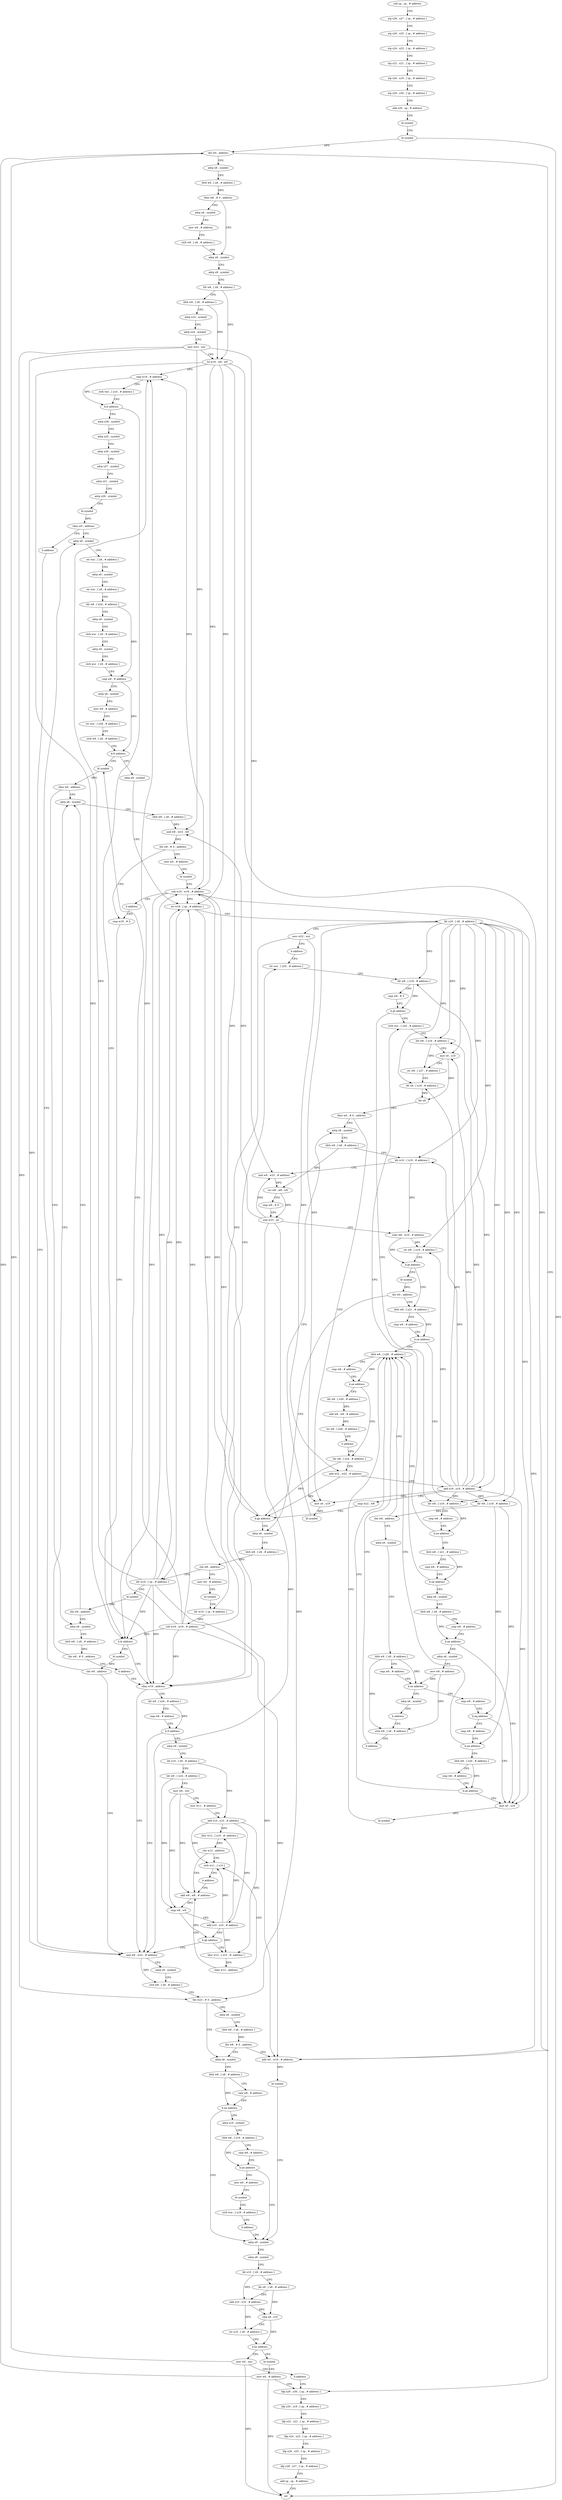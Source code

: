 digraph "func" {
"4208208" [label = "sub sp , sp , # address" ]
"4208212" [label = "stp x28 , x27 , [ sp , # address ]" ]
"4208216" [label = "stp x26 , x25 , [ sp , # address ]" ]
"4208220" [label = "stp x24 , x23 , [ sp , # address ]" ]
"4208224" [label = "stp x22 , x21 , [ sp , # address ]" ]
"4208228" [label = "stp x20 , x19 , [ sp , # address ]" ]
"4208232" [label = "stp x29 , x30 , [ sp , # address ]" ]
"4208236" [label = "add x29 , sp , # address" ]
"4208240" [label = "bl symbol" ]
"4208244" [label = "bl symbol" ]
"4208248" [label = "cbz w0 , address" ]
"4209044" [label = "ldp x29 , x30 , [ sp , # address ]" ]
"4208252" [label = "adrp x8 , symbol" ]
"4209048" [label = "ldp x20 , x19 , [ sp , # address ]" ]
"4209052" [label = "ldp x22 , x21 , [ sp , # address ]" ]
"4209056" [label = "ldp x24 , x23 , [ sp , # address ]" ]
"4209060" [label = "ldp x26 , x25 , [ sp , # address ]" ]
"4209064" [label = "ldp x28 , x27 , [ sp , # address ]" ]
"4209068" [label = "add sp , sp , # address" ]
"4209072" [label = "ret" ]
"4208256" [label = "ldrb w8 , [ x8 , # address ]" ]
"4208260" [label = "tbnz w8 , # 0 , address" ]
"4208276" [label = "adrp x8 , symbol" ]
"4208264" [label = "adrp x8 , symbol" ]
"4208280" [label = "adrp x9 , symbol" ]
"4208284" [label = "ldr w8 , [ x8 , # address ]" ]
"4208288" [label = "ldrb w9 , [ x9 , # address ]" ]
"4208292" [label = "adrp x10 , symbol" ]
"4208296" [label = "adrp x24 , symbol" ]
"4208300" [label = "mov w23 , wzr" ]
"4208304" [label = "lsl w19 , w8 , w9" ]
"4208308" [label = "cmp w19 , # address" ]
"4208312" [label = "strb wzr , [ x10 , # address ]" ]
"4208316" [label = "b.lt address" ]
"4208832" [label = "cbnz w19 , address" ]
"4208320" [label = "adrp x28 , symbol" ]
"4208268" [label = "mov w9 , # address" ]
"4208272" [label = "strb w9 , [ x8 , # address ]" ]
"4208912" [label = "and w8 , w23 , # address" ]
"4208836" [label = "ldr w8 , [ x24 , # address ]" ]
"4208324" [label = "adrp x25 , symbol" ]
"4208328" [label = "adrp x20 , symbol" ]
"4208332" [label = "adrp x27 , symbol" ]
"4208336" [label = "adrp x21 , symbol" ]
"4208340" [label = "adrp x26 , symbol" ]
"4208344" [label = "bl symbol" ]
"4208348" [label = "cbnz w0 , address" ]
"4208372" [label = "adrp x8 , symbol" ]
"4208352" [label = "b address" ]
"4208916" [label = "adrp x9 , symbol" ]
"4208920" [label = "strb w8 , [ x9 , # address ]" ]
"4208924" [label = "tbz w23 , # 0 , address" ]
"4208940" [label = "adrp x8 , symbol" ]
"4208928" [label = "adrp x8 , symbol" ]
"4208840" [label = "cmp w8 , # address" ]
"4208844" [label = "b.lt address" ]
"4208848" [label = "adrp x9 , symbol" ]
"4208376" [label = "str wzr , [ x8 , # address ]" ]
"4208380" [label = "adrp x8 , symbol" ]
"4208384" [label = "str wzr , [ x8 , # address ]" ]
"4208388" [label = "ldr w8 , [ x24 , # address ]" ]
"4208392" [label = "adrp x9 , symbol" ]
"4208396" [label = "strb wzr , [ x9 , # address ]" ]
"4208400" [label = "adrp x9 , symbol" ]
"4208404" [label = "strb wzr , [ x9 , # address ]" ]
"4208408" [label = "cmp w8 , # address" ]
"4208412" [label = "adrp x8 , symbol" ]
"4208416" [label = "mov w9 , # address" ]
"4208420" [label = "str wzr , [ x28 , # address ]" ]
"4208424" [label = "strb w9 , [ x8 , # address ]" ]
"4208428" [label = "b.lt address" ]
"4208764" [label = "bl symbol" ]
"4208432" [label = "adrp x8 , symbol" ]
"4208944" [label = "ldrb w8 , [ x8 , # address ]" ]
"4208948" [label = "cmp w8 , # address" ]
"4208952" [label = "b.ne address" ]
"4208996" [label = "adrp x9 , symbol" ]
"4208956" [label = "adrp x19 , symbol" ]
"4208932" [label = "ldrb w8 , [ x8 , # address ]" ]
"4208936" [label = "tbz w8 , # 0 , address" ]
"4208988" [label = "add w0 , w19 , # address" ]
"4208852" [label = "ldr x10 , [ x9 , # address ]" ]
"4208856" [label = "ldr w9 , [ x24 , # address ]" ]
"4208860" [label = "mov w8 , wzr" ]
"4208864" [label = "mov w11 , # address" ]
"4208868" [label = "add x10 , x10 , # address" ]
"4208872" [label = "ldur w12 , [ x10 , #- address ]" ]
"4208876" [label = "cbz w12 , address" ]
"4208904" [label = "strb w11 , [ x10 ]" ]
"4208880" [label = "add w8 , w8 , # address" ]
"4208768" [label = "cbnz w0 , address" ]
"4208800" [label = "adrp x8 , symbol" ]
"4208772" [label = "adrp x8 , symbol" ]
"4208436" [label = "str w19 , [ sp , # address ]" ]
"4208440" [label = "ldr x19 , [ x8 , # address ]" ]
"4208444" [label = "mov w22 , wzr" ]
"4208448" [label = "b address" ]
"4208472" [label = "str wzr , [ x25 , # address ]" ]
"4209000" [label = "adrp x8 , symbol" ]
"4209004" [label = "ldr x10 , [ x9 , # address ]" ]
"4209008" [label = "ldr x8 , [ x8 , # address ]" ]
"4209012" [label = "add x10 , x10 , # address" ]
"4209016" [label = "cmp x8 , x10" ]
"4209020" [label = "str x10 , [ x9 , # address ]" ]
"4209024" [label = "b.hs address" ]
"4209036" [label = "bl symbol" ]
"4209028" [label = "mov w0 , wzr" ]
"4208960" [label = "ldrb w8 , [ x19 , # address ]" ]
"4208964" [label = "cmp w8 , # address" ]
"4208968" [label = "b.ne address" ]
"4208972" [label = "mov w0 , # address" ]
"4208992" [label = "bl symbol" ]
"4208908" [label = "b address" ]
"4208884" [label = "cmp w8 , w9" ]
"4208888" [label = "add x10 , x10 , # address" ]
"4208892" [label = "b.ge address" ]
"4208896" [label = "ldur w12 , [ x10 , #- address ]" ]
"4208804" [label = "ldrb w8 , [ x8 , # address ]" ]
"4208808" [label = "and w8 , w23 , w8" ]
"4208812" [label = "tbz w8 , # 0 , address" ]
"4208356" [label = "cmp w19 , # 0" ]
"4208816" [label = "mov w0 , # address" ]
"4208776" [label = "ldrb w8 , [ x8 , # address ]" ]
"4208780" [label = "tbz w8 , # 0 , address" ]
"4208784" [label = "b address" ]
"4208476" [label = "ldr w8 , [ x19 , # address ]" ]
"4208480" [label = "cmp w8 , # 0" ]
"4208484" [label = "b.gt address" ]
"4208500" [label = "strb wzr , [ x20 , # address ]" ]
"4208488" [label = "ldr w8 , [ x19 , # address ]" ]
"4209040" [label = "mov w0 , # address" ]
"4209032" [label = "b address" ]
"4208976" [label = "bl symbol" ]
"4208980" [label = "strb wzr , [ x19 , # address ]" ]
"4208984" [label = "b address" ]
"4208900" [label = "cbnz w12 , address" ]
"4208360" [label = "b.le address" ]
"4208364" [label = "bl symbol" ]
"4208820" [label = "bl symbol" ]
"4208824" [label = "sub w19 , w19 , # address" ]
"4208828" [label = "b address" ]
"4208504" [label = "ldr w8 , [ x19 , # address ]" ]
"4208508" [label = "mov x0 , x19" ]
"4208512" [label = "str w8 , [ x27 , # address ]" ]
"4208516" [label = "ldr x8 , [ x19 , # address ]" ]
"4208520" [label = "blr x8" ]
"4208524" [label = "tbnz w0 , # 0 , address" ]
"4208536" [label = "adrp x8 , symbol" ]
"4208528" [label = "mov x0 , x19" ]
"4208492" [label = "cmp w8 , # address" ]
"4208496" [label = "b.ne address" ]
"4208628" [label = "ldrb w8 , [ x21 , # address ]" ]
"4208368" [label = "cbz w0 , address" ]
"4208540" [label = "ldrb w8 , [ x8 , # address ]" ]
"4208544" [label = "ldr w10 , [ x19 , # address ]" ]
"4208548" [label = "and w9 , w23 , # address" ]
"4208552" [label = "orr w8 , w8 , w9" ]
"4208556" [label = "cmp w8 , # 0" ]
"4208560" [label = "cset w23 , ne" ]
"4208564" [label = "subs w8 , w10 , # address" ]
"4208568" [label = "str w8 , [ x19 , # address ]" ]
"4208572" [label = "b.gt address" ]
"4208584" [label = "ldrb w8 , [ x21 , # address ]" ]
"4208576" [label = "bl symbol" ]
"4208532" [label = "bl symbol" ]
"4208632" [label = "cmp w8 , # address" ]
"4208636" [label = "b.ne address" ]
"4208708" [label = "ldrb w8 , [ x26 , # address ]" ]
"4208640" [label = "adrp x8 , symbol" ]
"4208588" [label = "cmp w8 , # address" ]
"4208592" [label = "b.ne address" ]
"4208596" [label = "ldr w8 , [ x19 , # address ]" ]
"4208580" [label = "cbz w0 , address" ]
"4208736" [label = "adrp x8 , symbol" ]
"4208712" [label = "cmp w8 , # address" ]
"4208716" [label = "b.ne address" ]
"4208452" [label = "ldr w8 , [ x24 , # address ]" ]
"4208720" [label = "ldr w8 , [ x28 , # address ]" ]
"4208644" [label = "ldrb w8 , [ x8 , # address ]" ]
"4208648" [label = "cmp w8 , # address" ]
"4208652" [label = "b.ne address" ]
"4208700" [label = "mov x0 , x19" ]
"4208656" [label = "adrp x8 , symbol" ]
"4208600" [label = "cbz w8 , address" ]
"4208604" [label = "adrp x9 , symbol" ]
"4208740" [label = "ldrb w8 , [ x8 , # address ]" ]
"4208744" [label = "cbz w8 , address" ]
"4208788" [label = "ldr w19 , [ sp , # address ]" ]
"4208748" [label = "mov w0 , # address" ]
"4208456" [label = "add w22 , w22 , # address" ]
"4208460" [label = "add x19 , x19 , # address" ]
"4208464" [label = "cmp w22 , w8" ]
"4208468" [label = "b.ge address" ]
"4208724" [label = "add w8 , w8 , # address" ]
"4208728" [label = "str w8 , [ x28 , # address ]" ]
"4208732" [label = "b address" ]
"4208704" [label = "bl symbol" ]
"4208660" [label = "mov w9 , # address" ]
"4208664" [label = "strb w9 , [ x8 , # address ]" ]
"4208608" [label = "ldrb w9 , [ x9 , # address ]" ]
"4208612" [label = "cmp w9 , # address" ]
"4208616" [label = "b.ne address" ]
"4208672" [label = "cmp w8 , # address" ]
"4208620" [label = "adrp x8 , symbol" ]
"4208792" [label = "bl symbol" ]
"4208796" [label = "cbz w0 , address" ]
"4208752" [label = "bl symbol" ]
"4208756" [label = "ldr w19 , [ sp , # address ]" ]
"4208760" [label = "sub w19 , w19 , # address" ]
"4208676" [label = "b.eq address" ]
"4208680" [label = "cmp w8 , # address" ]
"4208624" [label = "b address" ]
"4208684" [label = "b.ne address" ]
"4208688" [label = "ldrb w8 , [ x20 , # address ]" ]
"4208668" [label = "b address" ]
"4208692" [label = "cmp w8 , # address" ]
"4208696" [label = "b.ne address" ]
"4208208" -> "4208212" [ label = "CFG" ]
"4208212" -> "4208216" [ label = "CFG" ]
"4208216" -> "4208220" [ label = "CFG" ]
"4208220" -> "4208224" [ label = "CFG" ]
"4208224" -> "4208228" [ label = "CFG" ]
"4208228" -> "4208232" [ label = "CFG" ]
"4208232" -> "4208236" [ label = "CFG" ]
"4208236" -> "4208240" [ label = "CFG" ]
"4208240" -> "4208244" [ label = "CFG" ]
"4208244" -> "4208248" [ label = "DFG" ]
"4208244" -> "4209072" [ label = "DFG" ]
"4208248" -> "4209044" [ label = "CFG" ]
"4208248" -> "4208252" [ label = "CFG" ]
"4209044" -> "4209048" [ label = "CFG" ]
"4208252" -> "4208256" [ label = "CFG" ]
"4209048" -> "4209052" [ label = "CFG" ]
"4209052" -> "4209056" [ label = "CFG" ]
"4209056" -> "4209060" [ label = "CFG" ]
"4209060" -> "4209064" [ label = "CFG" ]
"4209064" -> "4209068" [ label = "CFG" ]
"4209068" -> "4209072" [ label = "CFG" ]
"4208256" -> "4208260" [ label = "DFG" ]
"4208260" -> "4208276" [ label = "CFG" ]
"4208260" -> "4208264" [ label = "CFG" ]
"4208276" -> "4208280" [ label = "CFG" ]
"4208264" -> "4208268" [ label = "CFG" ]
"4208280" -> "4208284" [ label = "CFG" ]
"4208284" -> "4208288" [ label = "CFG" ]
"4208284" -> "4208304" [ label = "DFG" ]
"4208288" -> "4208292" [ label = "CFG" ]
"4208288" -> "4208304" [ label = "DFG" ]
"4208292" -> "4208296" [ label = "CFG" ]
"4208296" -> "4208300" [ label = "CFG" ]
"4208300" -> "4208304" [ label = "CFG" ]
"4208300" -> "4208912" [ label = "DFG" ]
"4208300" -> "4208924" [ label = "DFG" ]
"4208300" -> "4208808" [ label = "DFG" ]
"4208300" -> "4208548" [ label = "DFG" ]
"4208304" -> "4208308" [ label = "DFG" ]
"4208304" -> "4208832" [ label = "DFG" ]
"4208304" -> "4208436" [ label = "DFG" ]
"4208304" -> "4208988" [ label = "DFG" ]
"4208304" -> "4208360" [ label = "DFG" ]
"4208304" -> "4208824" [ label = "DFG" ]
"4208308" -> "4208312" [ label = "CFG" ]
"4208308" -> "4208316" [ label = "DFG" ]
"4208312" -> "4208316" [ label = "CFG" ]
"4208316" -> "4208832" [ label = "CFG" ]
"4208316" -> "4208320" [ label = "CFG" ]
"4208832" -> "4208912" [ label = "CFG" ]
"4208832" -> "4208836" [ label = "CFG" ]
"4208320" -> "4208324" [ label = "CFG" ]
"4208268" -> "4208272" [ label = "CFG" ]
"4208272" -> "4208276" [ label = "CFG" ]
"4208912" -> "4208916" [ label = "CFG" ]
"4208912" -> "4208920" [ label = "DFG" ]
"4208836" -> "4208840" [ label = "CFG" ]
"4208836" -> "4208844" [ label = "DFG" ]
"4208324" -> "4208328" [ label = "CFG" ]
"4208328" -> "4208332" [ label = "CFG" ]
"4208332" -> "4208336" [ label = "CFG" ]
"4208336" -> "4208340" [ label = "CFG" ]
"4208340" -> "4208344" [ label = "CFG" ]
"4208344" -> "4208348" [ label = "DFG" ]
"4208348" -> "4208372" [ label = "CFG" ]
"4208348" -> "4208352" [ label = "CFG" ]
"4208372" -> "4208376" [ label = "CFG" ]
"4208352" -> "4208912" [ label = "CFG" ]
"4208916" -> "4208920" [ label = "CFG" ]
"4208920" -> "4208924" [ label = "CFG" ]
"4208924" -> "4208940" [ label = "CFG" ]
"4208924" -> "4208928" [ label = "CFG" ]
"4208940" -> "4208944" [ label = "CFG" ]
"4208928" -> "4208932" [ label = "CFG" ]
"4208840" -> "4208844" [ label = "CFG" ]
"4208844" -> "4208912" [ label = "CFG" ]
"4208844" -> "4208848" [ label = "CFG" ]
"4208848" -> "4208852" [ label = "CFG" ]
"4208376" -> "4208380" [ label = "CFG" ]
"4208380" -> "4208384" [ label = "CFG" ]
"4208384" -> "4208388" [ label = "CFG" ]
"4208388" -> "4208392" [ label = "CFG" ]
"4208388" -> "4208408" [ label = "DFG" ]
"4208392" -> "4208396" [ label = "CFG" ]
"4208396" -> "4208400" [ label = "CFG" ]
"4208400" -> "4208404" [ label = "CFG" ]
"4208404" -> "4208408" [ label = "CFG" ]
"4208408" -> "4208412" [ label = "CFG" ]
"4208408" -> "4208428" [ label = "DFG" ]
"4208412" -> "4208416" [ label = "CFG" ]
"4208416" -> "4208420" [ label = "CFG" ]
"4208420" -> "4208424" [ label = "CFG" ]
"4208424" -> "4208428" [ label = "CFG" ]
"4208428" -> "4208764" [ label = "CFG" ]
"4208428" -> "4208432" [ label = "CFG" ]
"4208764" -> "4208768" [ label = "DFG" ]
"4208432" -> "4208436" [ label = "CFG" ]
"4208944" -> "4208948" [ label = "CFG" ]
"4208944" -> "4208952" [ label = "DFG" ]
"4208948" -> "4208952" [ label = "CFG" ]
"4208952" -> "4208996" [ label = "CFG" ]
"4208952" -> "4208956" [ label = "CFG" ]
"4208996" -> "4209000" [ label = "CFG" ]
"4208956" -> "4208960" [ label = "CFG" ]
"4208932" -> "4208936" [ label = "DFG" ]
"4208936" -> "4208988" [ label = "CFG" ]
"4208936" -> "4208940" [ label = "CFG" ]
"4208988" -> "4208992" [ label = "DFG" ]
"4208852" -> "4208856" [ label = "CFG" ]
"4208852" -> "4208868" [ label = "DFG" ]
"4208856" -> "4208860" [ label = "CFG" ]
"4208856" -> "4208884" [ label = "DFG" ]
"4208860" -> "4208864" [ label = "CFG" ]
"4208860" -> "4208880" [ label = "DFG" ]
"4208860" -> "4208884" [ label = "DFG" ]
"4208864" -> "4208868" [ label = "CFG" ]
"4208868" -> "4208872" [ label = "DFG" ]
"4208868" -> "4208904" [ label = "DFG" ]
"4208868" -> "4208888" [ label = "DFG" ]
"4208868" -> "4208896" [ label = "DFG" ]
"4208872" -> "4208876" [ label = "DFG" ]
"4208876" -> "4208904" [ label = "CFG" ]
"4208876" -> "4208880" [ label = "CFG" ]
"4208904" -> "4208908" [ label = "CFG" ]
"4208880" -> "4208884" [ label = "DFG" ]
"4208768" -> "4208800" [ label = "CFG" ]
"4208768" -> "4208772" [ label = "CFG" ]
"4208800" -> "4208804" [ label = "CFG" ]
"4208772" -> "4208776" [ label = "CFG" ]
"4208436" -> "4208440" [ label = "CFG" ]
"4208436" -> "4208788" [ label = "DFG" ]
"4208436" -> "4208756" [ label = "DFG" ]
"4208440" -> "4208444" [ label = "CFG" ]
"4208440" -> "4208476" [ label = "DFG" ]
"4208440" -> "4208504" [ label = "DFG" ]
"4208440" -> "4208508" [ label = "DFG" ]
"4208440" -> "4208516" [ label = "DFG" ]
"4208440" -> "4208488" [ label = "DFG" ]
"4208440" -> "4208544" [ label = "DFG" ]
"4208440" -> "4208528" [ label = "DFG" ]
"4208440" -> "4208568" [ label = "DFG" ]
"4208440" -> "4208460" [ label = "DFG" ]
"4208440" -> "4208700" [ label = "DFG" ]
"4208440" -> "4208596" [ label = "DFG" ]
"4208444" -> "4208448" [ label = "CFG" ]
"4208444" -> "4208456" [ label = "DFG" ]
"4208444" -> "4208468" [ label = "DFG" ]
"4208448" -> "4208472" [ label = "CFG" ]
"4208472" -> "4208476" [ label = "CFG" ]
"4209000" -> "4209004" [ label = "CFG" ]
"4209004" -> "4209008" [ label = "CFG" ]
"4209004" -> "4209012" [ label = "DFG" ]
"4209008" -> "4209012" [ label = "CFG" ]
"4209008" -> "4209016" [ label = "DFG" ]
"4209012" -> "4209016" [ label = "DFG" ]
"4209012" -> "4209020" [ label = "DFG" ]
"4209016" -> "4209020" [ label = "CFG" ]
"4209016" -> "4209024" [ label = "DFG" ]
"4209020" -> "4209024" [ label = "CFG" ]
"4209024" -> "4209036" [ label = "CFG" ]
"4209024" -> "4209028" [ label = "CFG" ]
"4209036" -> "4209040" [ label = "CFG" ]
"4209028" -> "4209032" [ label = "CFG" ]
"4209028" -> "4208248" [ label = "DFG" ]
"4209028" -> "4209072" [ label = "DFG" ]
"4208960" -> "4208964" [ label = "CFG" ]
"4208960" -> "4208968" [ label = "DFG" ]
"4208964" -> "4208968" [ label = "CFG" ]
"4208968" -> "4208996" [ label = "CFG" ]
"4208968" -> "4208972" [ label = "CFG" ]
"4208972" -> "4208976" [ label = "CFG" ]
"4208992" -> "4208996" [ label = "CFG" ]
"4208908" -> "4208880" [ label = "CFG" ]
"4208884" -> "4208888" [ label = "CFG" ]
"4208884" -> "4208892" [ label = "DFG" ]
"4208888" -> "4208892" [ label = "CFG" ]
"4208888" -> "4208872" [ label = "DFG" ]
"4208888" -> "4208904" [ label = "DFG" ]
"4208888" -> "4208896" [ label = "DFG" ]
"4208892" -> "4208912" [ label = "CFG" ]
"4208892" -> "4208896" [ label = "CFG" ]
"4208896" -> "4208900" [ label = "DFG" ]
"4208804" -> "4208808" [ label = "DFG" ]
"4208808" -> "4208812" [ label = "DFG" ]
"4208812" -> "4208356" [ label = "CFG" ]
"4208812" -> "4208816" [ label = "CFG" ]
"4208356" -> "4208360" [ label = "CFG" ]
"4208816" -> "4208820" [ label = "CFG" ]
"4208776" -> "4208780" [ label = "DFG" ]
"4208780" -> "4208800" [ label = "CFG" ]
"4208780" -> "4208784" [ label = "CFG" ]
"4208784" -> "4208832" [ label = "CFG" ]
"4208476" -> "4208480" [ label = "CFG" ]
"4208476" -> "4208484" [ label = "DFG" ]
"4208480" -> "4208484" [ label = "CFG" ]
"4208484" -> "4208500" [ label = "CFG" ]
"4208484" -> "4208488" [ label = "CFG" ]
"4208500" -> "4208504" [ label = "CFG" ]
"4208488" -> "4208492" [ label = "CFG" ]
"4208488" -> "4208496" [ label = "DFG" ]
"4209040" -> "4209044" [ label = "CFG" ]
"4209040" -> "4208248" [ label = "DFG" ]
"4209040" -> "4209072" [ label = "DFG" ]
"4209032" -> "4209044" [ label = "CFG" ]
"4208976" -> "4208980" [ label = "CFG" ]
"4208980" -> "4208984" [ label = "CFG" ]
"4208984" -> "4208996" [ label = "CFG" ]
"4208900" -> "4208880" [ label = "CFG" ]
"4208900" -> "4208904" [ label = "CFG" ]
"4208360" -> "4208832" [ label = "CFG" ]
"4208360" -> "4208364" [ label = "CFG" ]
"4208364" -> "4208368" [ label = "DFG" ]
"4208820" -> "4208824" [ label = "CFG" ]
"4208824" -> "4208828" [ label = "CFG" ]
"4208824" -> "4208308" [ label = "DFG" ]
"4208824" -> "4208832" [ label = "DFG" ]
"4208824" -> "4208436" [ label = "DFG" ]
"4208824" -> "4208988" [ label = "DFG" ]
"4208824" -> "4208360" [ label = "DFG" ]
"4208828" -> "4208356" [ label = "CFG" ]
"4208504" -> "4208508" [ label = "CFG" ]
"4208504" -> "4208512" [ label = "DFG" ]
"4208508" -> "4208512" [ label = "CFG" ]
"4208508" -> "4208520" [ label = "DFG" ]
"4208512" -> "4208516" [ label = "CFG" ]
"4208516" -> "4208520" [ label = "DFG" ]
"4208520" -> "4208524" [ label = "DFG" ]
"4208524" -> "4208536" [ label = "CFG" ]
"4208524" -> "4208528" [ label = "CFG" ]
"4208536" -> "4208540" [ label = "CFG" ]
"4208528" -> "4208532" [ label = "DFG" ]
"4208492" -> "4208496" [ label = "CFG" ]
"4208496" -> "4208628" [ label = "CFG" ]
"4208496" -> "4208500" [ label = "CFG" ]
"4208628" -> "4208632" [ label = "CFG" ]
"4208628" -> "4208636" [ label = "DFG" ]
"4208368" -> "4208912" [ label = "CFG" ]
"4208368" -> "4208372" [ label = "CFG" ]
"4208540" -> "4208544" [ label = "CFG" ]
"4208540" -> "4208552" [ label = "DFG" ]
"4208544" -> "4208548" [ label = "CFG" ]
"4208544" -> "4208564" [ label = "DFG" ]
"4208548" -> "4208552" [ label = "DFG" ]
"4208552" -> "4208556" [ label = "CFG" ]
"4208552" -> "4208560" [ label = "DFG" ]
"4208556" -> "4208560" [ label = "CFG" ]
"4208560" -> "4208564" [ label = "CFG" ]
"4208560" -> "4208912" [ label = "DFG" ]
"4208560" -> "4208924" [ label = "DFG" ]
"4208560" -> "4208548" [ label = "DFG" ]
"4208560" -> "4208808" [ label = "DFG" ]
"4208564" -> "4208568" [ label = "DFG" ]
"4208564" -> "4208572" [ label = "DFG" ]
"4208568" -> "4208572" [ label = "CFG" ]
"4208572" -> "4208584" [ label = "CFG" ]
"4208572" -> "4208576" [ label = "CFG" ]
"4208584" -> "4208588" [ label = "CFG" ]
"4208584" -> "4208592" [ label = "DFG" ]
"4208576" -> "4208580" [ label = "DFG" ]
"4208532" -> "4208536" [ label = "CFG" ]
"4208632" -> "4208636" [ label = "CFG" ]
"4208636" -> "4208708" [ label = "CFG" ]
"4208636" -> "4208640" [ label = "CFG" ]
"4208708" -> "4208712" [ label = "CFG" ]
"4208708" -> "4208716" [ label = "DFG" ]
"4208640" -> "4208644" [ label = "CFG" ]
"4208588" -> "4208592" [ label = "CFG" ]
"4208592" -> "4208708" [ label = "CFG" ]
"4208592" -> "4208596" [ label = "CFG" ]
"4208596" -> "4208600" [ label = "DFG" ]
"4208596" -> "4208676" [ label = "DFG" ]
"4208596" -> "4208684" [ label = "DFG" ]
"4208580" -> "4208736" [ label = "CFG" ]
"4208580" -> "4208584" [ label = "CFG" ]
"4208736" -> "4208740" [ label = "CFG" ]
"4208712" -> "4208716" [ label = "CFG" ]
"4208716" -> "4208452" [ label = "CFG" ]
"4208716" -> "4208720" [ label = "CFG" ]
"4208452" -> "4208456" [ label = "CFG" ]
"4208452" -> "4208468" [ label = "DFG" ]
"4208720" -> "4208724" [ label = "DFG" ]
"4208644" -> "4208648" [ label = "CFG" ]
"4208644" -> "4208652" [ label = "DFG" ]
"4208648" -> "4208652" [ label = "CFG" ]
"4208652" -> "4208700" [ label = "CFG" ]
"4208652" -> "4208656" [ label = "CFG" ]
"4208700" -> "4208704" [ label = "DFG" ]
"4208656" -> "4208660" [ label = "CFG" ]
"4208600" -> "4208708" [ label = "CFG" ]
"4208600" -> "4208604" [ label = "CFG" ]
"4208604" -> "4208608" [ label = "CFG" ]
"4208740" -> "4208744" [ label = "DFG" ]
"4208744" -> "4208788" [ label = "CFG" ]
"4208744" -> "4208748" [ label = "CFG" ]
"4208788" -> "4208792" [ label = "CFG" ]
"4208788" -> "4208308" [ label = "DFG" ]
"4208788" -> "4208832" [ label = "DFG" ]
"4208788" -> "4208436" [ label = "DFG" ]
"4208788" -> "4208988" [ label = "DFG" ]
"4208788" -> "4208360" [ label = "DFG" ]
"4208788" -> "4208824" [ label = "DFG" ]
"4208748" -> "4208752" [ label = "CFG" ]
"4208456" -> "4208460" [ label = "CFG" ]
"4208456" -> "4208468" [ label = "DFG" ]
"4208460" -> "4208464" [ label = "CFG" ]
"4208460" -> "4208476" [ label = "DFG" ]
"4208460" -> "4208504" [ label = "DFG" ]
"4208460" -> "4208508" [ label = "DFG" ]
"4208460" -> "4208516" [ label = "DFG" ]
"4208460" -> "4208488" [ label = "DFG" ]
"4208460" -> "4208544" [ label = "DFG" ]
"4208460" -> "4208528" [ label = "DFG" ]
"4208460" -> "4208568" [ label = "DFG" ]
"4208460" -> "4208700" [ label = "DFG" ]
"4208460" -> "4208596" [ label = "DFG" ]
"4208464" -> "4208468" [ label = "CFG" ]
"4208468" -> "4208736" [ label = "CFG" ]
"4208468" -> "4208472" [ label = "CFG" ]
"4208724" -> "4208728" [ label = "DFG" ]
"4208728" -> "4208732" [ label = "CFG" ]
"4208732" -> "4208452" [ label = "CFG" ]
"4208704" -> "4208708" [ label = "CFG" ]
"4208660" -> "4208664" [ label = "DFG" ]
"4208660" -> "4208616" [ label = "DFG" ]
"4208664" -> "4208668" [ label = "CFG" ]
"4208608" -> "4208612" [ label = "CFG" ]
"4208608" -> "4208664" [ label = "DFG" ]
"4208608" -> "4208616" [ label = "DFG" ]
"4208612" -> "4208616" [ label = "CFG" ]
"4208616" -> "4208672" [ label = "CFG" ]
"4208616" -> "4208620" [ label = "CFG" ]
"4208672" -> "4208676" [ label = "CFG" ]
"4208620" -> "4208624" [ label = "CFG" ]
"4208792" -> "4208796" [ label = "DFG" ]
"4208796" -> "4208772" [ label = "CFG" ]
"4208796" -> "4208800" [ label = "CFG" ]
"4208752" -> "4208756" [ label = "CFG" ]
"4208756" -> "4208760" [ label = "DFG" ]
"4208760" -> "4208764" [ label = "CFG" ]
"4208760" -> "4208308" [ label = "DFG" ]
"4208760" -> "4208832" [ label = "DFG" ]
"4208760" -> "4208436" [ label = "DFG" ]
"4208760" -> "4208988" [ label = "DFG" ]
"4208760" -> "4208360" [ label = "DFG" ]
"4208760" -> "4208824" [ label = "DFG" ]
"4208676" -> "4208700" [ label = "CFG" ]
"4208676" -> "4208680" [ label = "CFG" ]
"4208680" -> "4208684" [ label = "CFG" ]
"4208624" -> "4208664" [ label = "CFG" ]
"4208684" -> "4208708" [ label = "CFG" ]
"4208684" -> "4208688" [ label = "CFG" ]
"4208688" -> "4208692" [ label = "CFG" ]
"4208688" -> "4208696" [ label = "DFG" ]
"4208668" -> "4208708" [ label = "CFG" ]
"4208692" -> "4208696" [ label = "CFG" ]
"4208696" -> "4208708" [ label = "CFG" ]
"4208696" -> "4208700" [ label = "CFG" ]
}
